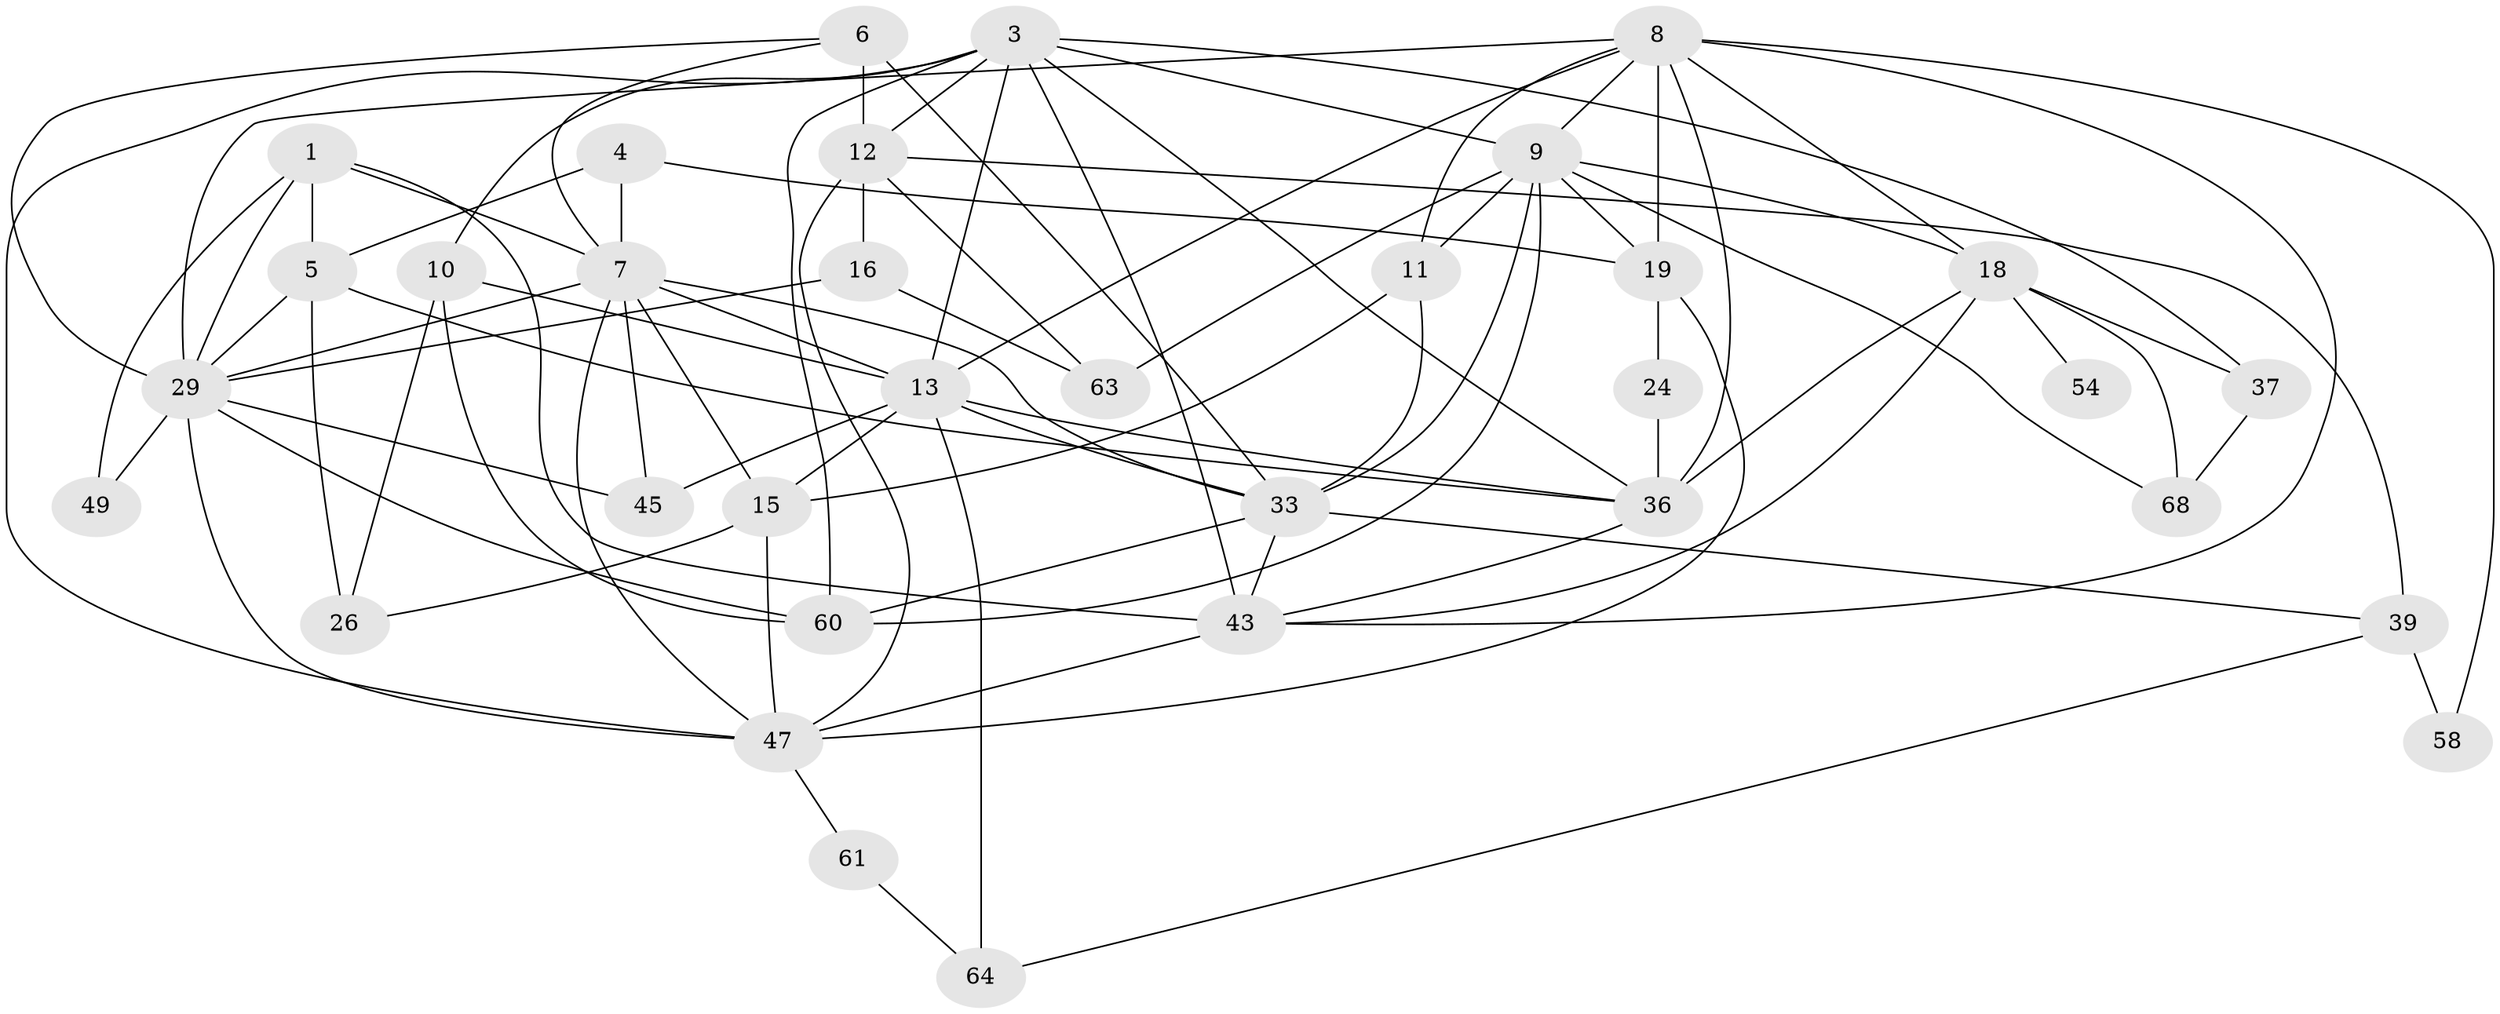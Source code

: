 // original degree distribution, {4: 0.18840579710144928, 6: 0.14492753623188406, 3: 0.2898550724637681, 2: 0.14492753623188406, 7: 0.028985507246376812, 5: 0.2028985507246377}
// Generated by graph-tools (version 1.1) at 2025/15/03/09/25 04:15:04]
// undirected, 34 vertices, 86 edges
graph export_dot {
graph [start="1"]
  node [color=gray90,style=filled];
  1 [super="+2"];
  3 [super="+44+38"];
  4;
  5 [super="+41+51"];
  6 [super="+28"];
  7 [super="+40+20"];
  8 [super="+17+57"];
  9 [super="+14+27"];
  10;
  11 [super="+66"];
  12 [super="+21"];
  13 [super="+23"];
  15 [super="+52"];
  16;
  18 [super="+30+25+35"];
  19 [super="+22"];
  24;
  26 [super="+65"];
  29 [super="+62+31"];
  33 [super="+46"];
  36 [super="+42"];
  37;
  39;
  43 [super="+48+50"];
  45;
  47 [super="+56"];
  49;
  54;
  58;
  60;
  61;
  63;
  64;
  68;
  1 -- 5 [weight=2];
  1 -- 29;
  1 -- 43;
  1 -- 49;
  1 -- 7;
  3 -- 36;
  3 -- 47 [weight=2];
  3 -- 37;
  3 -- 9 [weight=2];
  3 -- 12;
  3 -- 60;
  3 -- 43;
  3 -- 10;
  3 -- 13;
  4 -- 19;
  4 -- 7;
  4 -- 5;
  5 -- 26;
  5 -- 36;
  5 -- 29;
  6 -- 33;
  6 -- 29;
  6 -- 12 [weight=2];
  6 -- 7;
  7 -- 45;
  7 -- 33;
  7 -- 29;
  7 -- 47;
  7 -- 13;
  7 -- 15;
  8 -- 58;
  8 -- 43;
  8 -- 36;
  8 -- 18 [weight=3];
  8 -- 29;
  8 -- 19 [weight=2];
  8 -- 13 [weight=2];
  8 -- 11;
  8 -- 9;
  9 -- 68;
  9 -- 63;
  9 -- 33;
  9 -- 11 [weight=2];
  9 -- 18;
  9 -- 19 [weight=2];
  9 -- 60;
  10 -- 60;
  10 -- 13;
  10 -- 26;
  11 -- 33;
  11 -- 15;
  12 -- 16 [weight=2];
  12 -- 39 [weight=2];
  12 -- 63;
  12 -- 47;
  13 -- 33;
  13 -- 45 [weight=2];
  13 -- 15;
  13 -- 64;
  13 -- 36;
  15 -- 47;
  15 -- 26;
  16 -- 63;
  16 -- 29;
  18 -- 37;
  18 -- 54 [weight=2];
  18 -- 68;
  18 -- 36 [weight=2];
  18 -- 43;
  19 -- 24;
  19 -- 47;
  24 -- 36;
  29 -- 60;
  29 -- 49;
  29 -- 45;
  29 -- 47;
  33 -- 39;
  33 -- 60;
  33 -- 43;
  36 -- 43;
  37 -- 68;
  39 -- 58;
  39 -- 64;
  43 -- 47 [weight=2];
  47 -- 61;
  61 -- 64;
}
